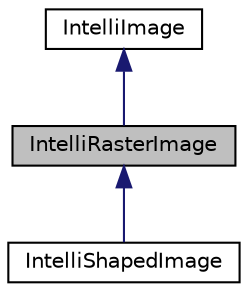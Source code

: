 digraph "IntelliRasterImage"
{
 // LATEX_PDF_SIZE
  edge [fontname="Helvetica",fontsize="10",labelfontname="Helvetica",labelfontsize="10"];
  node [fontname="Helvetica",fontsize="10",shape=record];
  Node1 [label="IntelliRasterImage",height=0.2,width=0.4,color="black", fillcolor="grey75", style="filled", fontcolor="black",tooltip="The IntelliRasterImage manages a Rasterimage."];
  Node2 -> Node1 [dir="back",color="midnightblue",fontsize="10",style="solid",fontname="Helvetica"];
  Node2 [label="IntelliImage",height=0.2,width=0.4,color="black", fillcolor="white", style="filled",URL="$class_intelli_image.html",tooltip="An abstract class which manages the basic IntelliImage operations."];
  Node1 -> Node3 [dir="back",color="midnightblue",fontsize="10",style="solid",fontname="Helvetica"];
  Node3 [label="IntelliShapedImage",height=0.2,width=0.4,color="black", fillcolor="white", style="filled",URL="$class_intelli_shaped_image.html",tooltip="The IntelliShapedImage manages a Shapedimage."];
}
